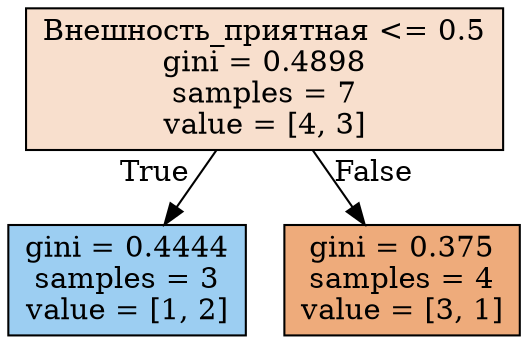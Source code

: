 digraph Tree {
node [shape=box, style="filled", color="black"] ;
0 [label="Внешность_приятная <= 0.5\ngini = 0.4898\nsamples = 7\nvalue = [4, 3]", fillcolor="#e5813940"] ;
1 [label="gini = 0.4444\nsamples = 3\nvalue = [1, 2]", fillcolor="#399de57f"] ;
0 -> 1 [labeldistance=2.5, labelangle=45, headlabel="True"] ;
2 [label="gini = 0.375\nsamples = 4\nvalue = [3, 1]", fillcolor="#e58139aa"] ;
0 -> 2 [labeldistance=2.5, labelangle=-45, headlabel="False"] ;
}